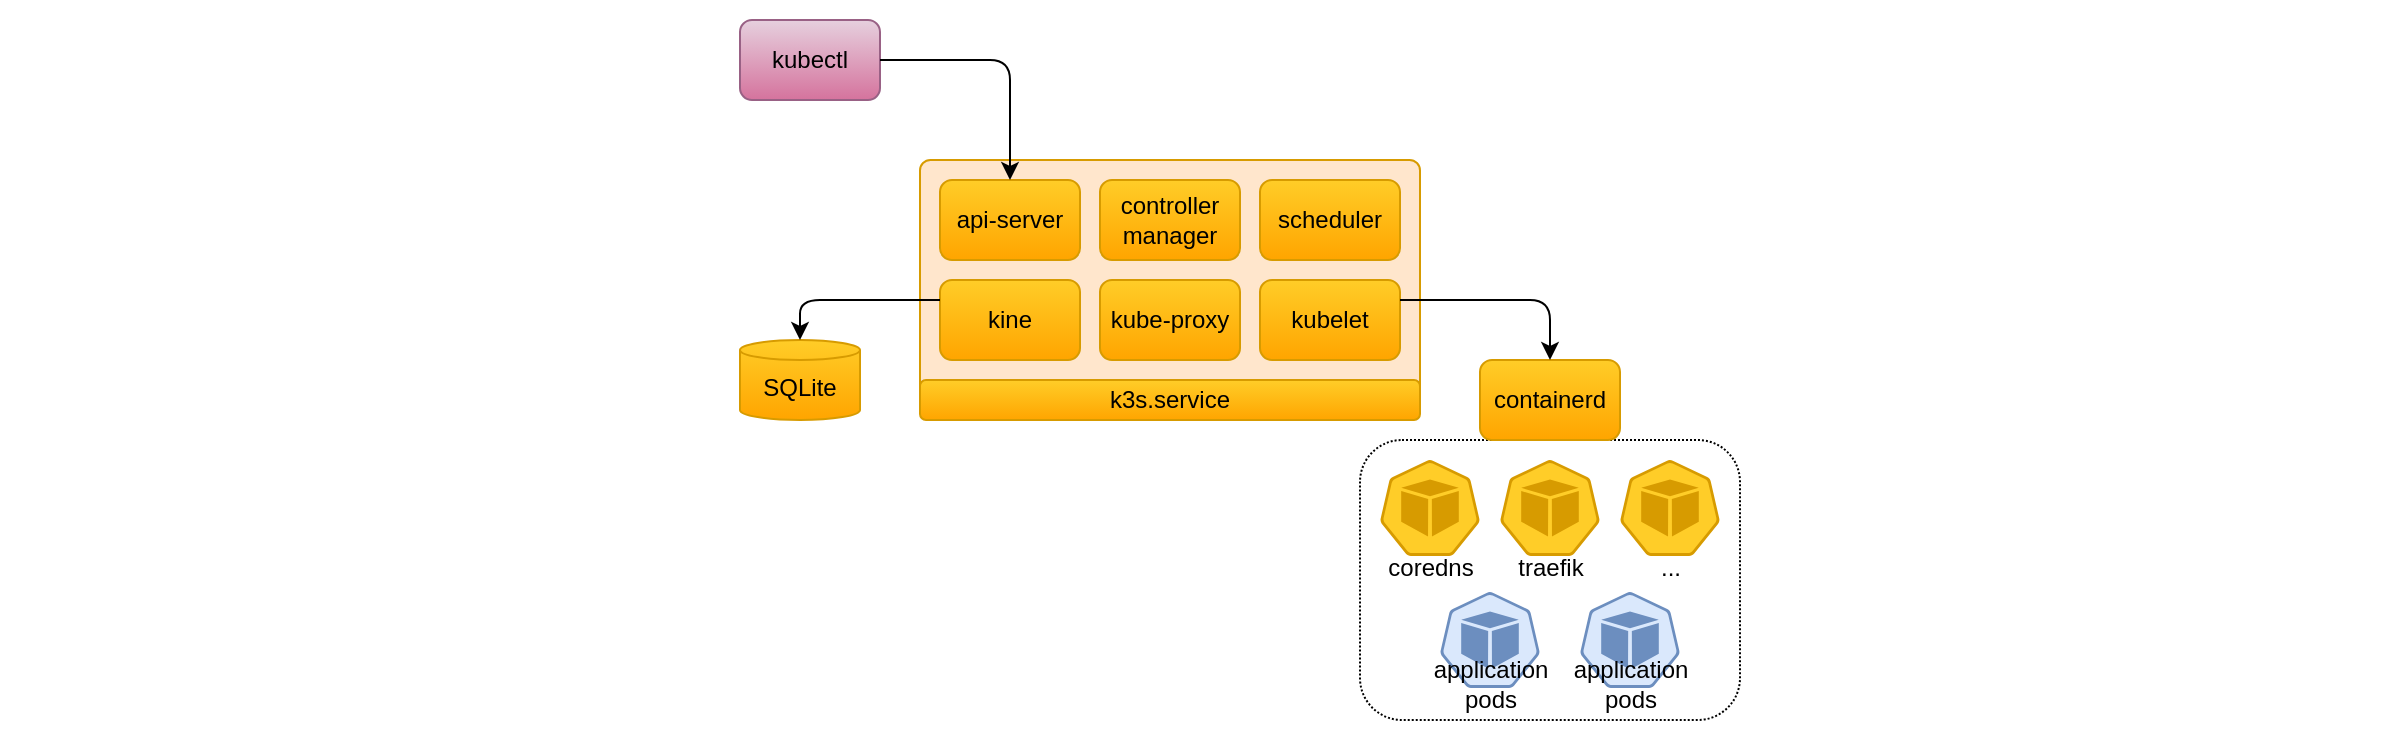 <mxfile version="22.1.16" type="device" pages="2">
  <diagram name="architecture" id="upyRnPl23nfjg_SKPdZG">
    <mxGraphModel dx="1731" dy="855" grid="1" gridSize="10" guides="1" tooltips="1" connect="1" arrows="1" fold="1" page="1" pageScale="1" pageWidth="850" pageHeight="1100" math="0" shadow="0">
      <root>
        <mxCell id="0" />
        <mxCell id="1" parent="0" />
        <mxCell id="Me1QmHW3ms1EWJTxFv0M-1" value="" style="rounded=0;whiteSpace=wrap;html=1;fillColor=none;strokeColor=none;" parent="1" vertex="1">
          <mxGeometry x="-740" y="290" width="1200" height="370" as="geometry" />
        </mxCell>
        <mxCell id="thMBOXiw5p33X376lAu9-25" value="" style="rounded=1;whiteSpace=wrap;html=1;dashed=1;dashPattern=1 1;" parent="1" vertex="1">
          <mxGeometry x="-60" y="510" width="190" height="140" as="geometry" />
        </mxCell>
        <mxCell id="thMBOXiw5p33X376lAu9-1" value="" style="rounded=1;whiteSpace=wrap;html=1;fillColor=#ffe6cc;strokeColor=#d79b00;arcSize=4;" parent="1" vertex="1">
          <mxGeometry x="-280" y="370" width="250" height="130" as="geometry" />
        </mxCell>
        <mxCell id="thMBOXiw5p33X376lAu9-2" value="api-server" style="rounded=1;whiteSpace=wrap;html=1;fillColor=#ffcd28;gradientColor=#ffa500;strokeColor=#d79b00;" parent="1" vertex="1">
          <mxGeometry x="-270" y="380" width="70" height="40" as="geometry" />
        </mxCell>
        <mxCell id="thMBOXiw5p33X376lAu9-3" value="k3s.service" style="rounded=1;whiteSpace=wrap;html=1;fillColor=#ffcd28;gradientColor=#ffa500;strokeColor=#d79b00;" parent="1" vertex="1">
          <mxGeometry x="-280" y="480" width="250" height="20" as="geometry" />
        </mxCell>
        <mxCell id="thMBOXiw5p33X376lAu9-4" value="kine" style="rounded=1;whiteSpace=wrap;html=1;fillColor=#ffcd28;gradientColor=#ffa500;strokeColor=#d79b00;" parent="1" vertex="1">
          <mxGeometry x="-270" y="430" width="70" height="40" as="geometry" />
        </mxCell>
        <mxCell id="thMBOXiw5p33X376lAu9-5" value="SQLite" style="shape=cylinder3;whiteSpace=wrap;html=1;boundedLbl=1;backgroundOutline=1;size=5;fillColor=#ffcd28;gradientColor=#ffa500;strokeColor=#d79b00;" parent="1" vertex="1">
          <mxGeometry x="-370" y="460" width="60" height="40" as="geometry" />
        </mxCell>
        <mxCell id="thMBOXiw5p33X376lAu9-9" value="kube-proxy" style="rounded=1;whiteSpace=wrap;html=1;fillColor=#ffcd28;gradientColor=#ffa500;strokeColor=#d79b00;" parent="1" vertex="1">
          <mxGeometry x="-190" y="430" width="70" height="40" as="geometry" />
        </mxCell>
        <mxCell id="thMBOXiw5p33X376lAu9-10" value="kubelet" style="rounded=1;whiteSpace=wrap;html=1;fillColor=#ffcd28;gradientColor=#ffa500;strokeColor=#d79b00;" parent="1" vertex="1">
          <mxGeometry x="-110" y="430" width="70" height="40" as="geometry" />
        </mxCell>
        <mxCell id="thMBOXiw5p33X376lAu9-11" value="controller manager" style="rounded=1;whiteSpace=wrap;html=1;fillColor=#ffcd28;gradientColor=#ffa500;strokeColor=#d79b00;" parent="1" vertex="1">
          <mxGeometry x="-190" y="380" width="70" height="40" as="geometry" />
        </mxCell>
        <mxCell id="thMBOXiw5p33X376lAu9-12" value="scheduler" style="rounded=1;whiteSpace=wrap;html=1;fillColor=#ffcd28;gradientColor=#ffa500;strokeColor=#d79b00;" parent="1" vertex="1">
          <mxGeometry x="-110" y="380" width="70" height="40" as="geometry" />
        </mxCell>
        <mxCell id="thMBOXiw5p33X376lAu9-13" value="" style="endArrow=classic;html=1;rounded=1;entryX=0.5;entryY=0;entryDx=0;entryDy=0;entryPerimeter=0;exitX=0;exitY=0.25;exitDx=0;exitDy=0;edgeStyle=orthogonalEdgeStyle;curved=0;" parent="1" source="thMBOXiw5p33X376lAu9-4" target="thMBOXiw5p33X376lAu9-5" edge="1">
          <mxGeometry width="50" height="50" relative="1" as="geometry">
            <mxPoint x="-250" y="520" as="sourcePoint" />
            <mxPoint x="-200" y="470" as="targetPoint" />
          </mxGeometry>
        </mxCell>
        <mxCell id="thMBOXiw5p33X376lAu9-15" value="containerd" style="rounded=1;whiteSpace=wrap;html=1;fillColor=#ffcd28;gradientColor=#ffa500;strokeColor=#d79b00;" parent="1" vertex="1">
          <mxGeometry y="470" width="70" height="40" as="geometry" />
        </mxCell>
        <mxCell id="thMBOXiw5p33X376lAu9-16" value="" style="endArrow=classic;html=1;rounded=1;entryX=0.5;entryY=0;entryDx=0;entryDy=0;exitX=1;exitY=0.25;exitDx=0;exitDy=0;edgeStyle=orthogonalEdgeStyle;curved=0;" parent="1" source="thMBOXiw5p33X376lAu9-10" target="thMBOXiw5p33X376lAu9-15" edge="1">
          <mxGeometry width="50" height="50" relative="1" as="geometry">
            <mxPoint x="-160" y="540" as="sourcePoint" />
            <mxPoint x="-110" y="490" as="targetPoint" />
          </mxGeometry>
        </mxCell>
        <mxCell id="thMBOXiw5p33X376lAu9-19" value="coredns" style="aspect=fixed;sketch=0;html=1;dashed=0;whitespace=wrap;fillColor=#ffcd28;strokeColor=#d79b00;points=[[0.005,0.63,0],[0.1,0.2,0],[0.9,0.2,0],[0.5,0,0],[0.995,0.63,0],[0.72,0.99,0],[0.5,1,0],[0.28,0.99,0]];shape=mxgraph.kubernetes.icon2;prIcon=pod;gradientColor=#ffa500;verticalAlign=bottom;spacingBottom=-15;" parent="1" vertex="1">
          <mxGeometry x="-50" y="520" width="50" height="48" as="geometry" />
        </mxCell>
        <mxCell id="thMBOXiw5p33X376lAu9-21" value="kubectl" style="rounded=1;whiteSpace=wrap;html=1;fillColor=#e6d0de;gradientColor=#d5739d;strokeColor=#996185;" parent="1" vertex="1">
          <mxGeometry x="-370" y="300" width="70" height="40" as="geometry" />
        </mxCell>
        <mxCell id="thMBOXiw5p33X376lAu9-22" value="" style="endArrow=classic;html=1;rounded=1;exitX=1;exitY=0.5;exitDx=0;exitDy=0;entryX=0.5;entryY=0;entryDx=0;entryDy=0;edgeStyle=orthogonalEdgeStyle;curved=0;" parent="1" source="thMBOXiw5p33X376lAu9-21" target="thMBOXiw5p33X376lAu9-2" edge="1">
          <mxGeometry width="50" height="50" relative="1" as="geometry">
            <mxPoint x="-160" y="540" as="sourcePoint" />
            <mxPoint x="-110" y="490" as="targetPoint" />
          </mxGeometry>
        </mxCell>
        <mxCell id="thMBOXiw5p33X376lAu9-23" value="traefik" style="aspect=fixed;sketch=0;html=1;dashed=0;whitespace=wrap;fillColor=#ffcd28;strokeColor=#d79b00;points=[[0.005,0.63,0],[0.1,0.2,0],[0.9,0.2,0],[0.5,0,0],[0.995,0.63,0],[0.72,0.99,0],[0.5,1,0],[0.28,0.99,0]];shape=mxgraph.kubernetes.icon2;prIcon=pod;gradientColor=#ffa500;verticalAlign=bottom;spacingBottom=-15;" parent="1" vertex="1">
          <mxGeometry x="10" y="520" width="50" height="48" as="geometry" />
        </mxCell>
        <mxCell id="thMBOXiw5p33X376lAu9-24" value="..." style="aspect=fixed;sketch=0;html=1;dashed=0;whitespace=wrap;fillColor=#ffcd28;strokeColor=#d79b00;points=[[0.005,0.63,0],[0.1,0.2,0],[0.9,0.2,0],[0.5,0,0],[0.995,0.63,0],[0.72,0.99,0],[0.5,1,0],[0.28,0.99,0]];shape=mxgraph.kubernetes.icon2;prIcon=pod;gradientColor=#ffa500;verticalAlign=bottom;spacingBottom=-15;" parent="1" vertex="1">
          <mxGeometry x="70" y="520" width="50" height="48" as="geometry" />
        </mxCell>
        <mxCell id="thMBOXiw5p33X376lAu9-26" value="application&lt;br&gt;pods" style="aspect=fixed;sketch=0;html=1;dashed=0;whitespace=wrap;fillColor=#dae8fc;strokeColor=#6c8ebf;points=[[0.005,0.63,0],[0.1,0.2,0],[0.9,0.2,0],[0.5,0,0],[0.995,0.63,0],[0.72,0.99,0],[0.5,1,0],[0.28,0.99,0]];shape=mxgraph.kubernetes.icon2;prIcon=pod;gradientColor=#7ea6e0;verticalAlign=bottom;spacingBottom=-15;" parent="1" vertex="1">
          <mxGeometry x="-20" y="586" width="50" height="48" as="geometry" />
        </mxCell>
        <mxCell id="thMBOXiw5p33X376lAu9-27" value="application&lt;br&gt;pods" style="aspect=fixed;sketch=0;html=1;dashed=0;whitespace=wrap;fillColor=#dae8fc;strokeColor=#6c8ebf;points=[[0.005,0.63,0],[0.1,0.2,0],[0.9,0.2,0],[0.5,0,0],[0.995,0.63,0],[0.72,0.99,0],[0.5,1,0],[0.28,0.99,0]];shape=mxgraph.kubernetes.icon2;prIcon=pod;gradientColor=#7ea6e0;verticalAlign=bottom;spacingBottom=-15;" parent="1" vertex="1">
          <mxGeometry x="50" y="586" width="50" height="48" as="geometry" />
        </mxCell>
      </root>
    </mxGraphModel>
  </diagram>
  <diagram name="deployment" id="Wcx_Jt47neeLJl25s65Z">
    <mxGraphModel dx="2205" dy="1315" grid="1" gridSize="10" guides="1" tooltips="1" connect="1" arrows="1" fold="1" page="1" pageScale="1" pageWidth="850" pageHeight="1100" math="0" shadow="0">
      <root>
        <mxCell id="2navwvvYYQ7ze0ql8eKU-0" />
        <mxCell id="2navwvvYYQ7ze0ql8eKU-1" parent="2navwvvYYQ7ze0ql8eKU-0" />
        <mxCell id="2navwvvYYQ7ze0ql8eKU-2" value="" style="rounded=0;whiteSpace=wrap;html=1;fillColor=none;strokeColor=none;" vertex="1" parent="2navwvvYYQ7ze0ql8eKU-1">
          <mxGeometry x="-740" y="290" width="1200" height="370" as="geometry" />
        </mxCell>
        <mxCell id="msDzwNZ7KiYmuQG1wMnc-13" value="&lt;b&gt;K3s Server node&lt;/b&gt;" style="rounded=1;whiteSpace=wrap;html=1;verticalAlign=top;align=left;arcSize=8;spacingLeft=7;" vertex="1" parent="2navwvvYYQ7ze0ql8eKU-1">
          <mxGeometry x="-390" y="350" width="360" height="270" as="geometry" />
        </mxCell>
        <mxCell id="2navwvvYYQ7ze0ql8eKU-3" value="" style="rounded=1;whiteSpace=wrap;html=1;dashed=1;dashPattern=1 1;" vertex="1" parent="2navwvvYYQ7ze0ql8eKU-1">
          <mxGeometry x="60" y="391" width="180" height="160" as="geometry" />
        </mxCell>
        <mxCell id="2navwvvYYQ7ze0ql8eKU-4" value="" style="rounded=1;whiteSpace=wrap;html=1;fillColor=#ffe6cc;strokeColor=#d79b00;arcSize=4;" vertex="1" parent="2navwvvYYQ7ze0ql8eKU-1">
          <mxGeometry x="-260" y="391" width="220" height="160" as="geometry" />
        </mxCell>
        <mxCell id="2navwvvYYQ7ze0ql8eKU-6" value="K3s control plane" style="rounded=1;whiteSpace=wrap;html=1;fillColor=#ffcd28;gradientColor=#ffa500;strokeColor=#d79b00;" vertex="1" parent="2navwvvYYQ7ze0ql8eKU-1">
          <mxGeometry x="-260" y="391" width="220" height="20" as="geometry" />
        </mxCell>
        <mxCell id="2navwvvYYQ7ze0ql8eKU-16" value="registry" style="aspect=fixed;sketch=0;html=1;dashed=0;whitespace=wrap;fillColor=#e6d0de;strokeColor=#996185;points=[[0.005,0.63,0],[0.1,0.2,0],[0.9,0.2,0],[0.5,0,0],[0.995,0.63,0],[0.72,0.99,0],[0.5,1,0],[0.28,0.99,0]];shape=mxgraph.kubernetes.icon2;prIcon=pod;verticalAlign=bottom;spacingBottom=-15;gradientColor=#d5739d;" vertex="1" parent="2navwvvYYQ7ze0ql8eKU-1">
          <mxGeometry x="90" y="411" width="50" height="48" as="geometry" />
        </mxCell>
        <mxCell id="2navwvvYYQ7ze0ql8eKU-17" value="kubectl" style="rounded=1;whiteSpace=wrap;html=1;fillColor=#e6d0de;gradientColor=#d5739d;strokeColor=#996185;" vertex="1" parent="2navwvvYYQ7ze0ql8eKU-1">
          <mxGeometry x="-520" y="420" width="70" height="40" as="geometry" />
        </mxCell>
        <mxCell id="2navwvvYYQ7ze0ql8eKU-18" value="" style="endArrow=classic;html=1;rounded=1;exitX=1;exitY=0.5;exitDx=0;exitDy=0;entryX=0;entryY=0.5;entryDx=0;entryDy=0;edgeStyle=orthogonalEdgeStyle;curved=0;" edge="1" parent="2navwvvYYQ7ze0ql8eKU-1" source="2navwvvYYQ7ze0ql8eKU-17" target="msDzwNZ7KiYmuQG1wMnc-1">
          <mxGeometry width="50" height="50" relative="1" as="geometry">
            <mxPoint x="30" y="1051" as="sourcePoint" />
            <mxPoint x="80" y="1001" as="targetPoint" />
          </mxGeometry>
        </mxCell>
        <mxCell id="2navwvvYYQ7ze0ql8eKU-19" value="traefik&lt;br&gt;ingress controller" style="aspect=fixed;sketch=0;html=1;dashed=0;whitespace=wrap;fillColor=#ffcd28;strokeColor=#d79b00;points=[[0.005,0.63,0],[0.1,0.2,0],[0.9,0.2,0],[0.5,0,0],[0.995,0.63,0],[0.72,0.99,0],[0.5,1,0],[0.28,0.99,0]];shape=mxgraph.kubernetes.icon2;prIcon=pod;gradientColor=#ffa500;verticalAlign=bottom;spacingBottom=-15;" vertex="1" parent="2navwvvYYQ7ze0ql8eKU-1">
          <mxGeometry x="-230" y="481" width="50" height="48" as="geometry" />
        </mxCell>
        <mxCell id="2navwvvYYQ7ze0ql8eKU-21" value="application&lt;br&gt;pods" style="aspect=fixed;sketch=0;html=1;dashed=0;whitespace=wrap;fillColor=#dae8fc;strokeColor=#6c8ebf;points=[[0.005,0.63,0],[0.1,0.2,0],[0.9,0.2,0],[0.5,0,0],[0.995,0.63,0],[0.72,0.99,0],[0.5,1,0],[0.28,0.99,0]];shape=mxgraph.kubernetes.icon2;prIcon=pod;gradientColor=#7ea6e0;verticalAlign=bottom;spacingBottom=-15;" vertex="1" parent="2navwvvYYQ7ze0ql8eKU-1">
          <mxGeometry x="90" y="487" width="50" height="48" as="geometry" />
        </mxCell>
        <mxCell id="2navwvvYYQ7ze0ql8eKU-22" value="application&lt;br&gt;pods" style="aspect=fixed;sketch=0;html=1;dashed=0;whitespace=wrap;fillColor=#dae8fc;strokeColor=#6c8ebf;points=[[0.005,0.63,0],[0.1,0.2,0],[0.9,0.2,0],[0.5,0,0],[0.995,0.63,0],[0.72,0.99,0],[0.5,1,0],[0.28,0.99,0]];shape=mxgraph.kubernetes.icon2;prIcon=pod;gradientColor=#7ea6e0;verticalAlign=bottom;spacingBottom=-15;" vertex="1" parent="2navwvvYYQ7ze0ql8eKU-1">
          <mxGeometry x="160" y="487" width="50" height="48" as="geometry" />
        </mxCell>
        <mxCell id="msDzwNZ7KiYmuQG1wMnc-1" value="api-server" style="rounded=1;whiteSpace=wrap;html=1;fillColor=#ffcd28;gradientColor=#ffa500;strokeColor=#d79b00;" vertex="1" parent="2navwvvYYQ7ze0ql8eKU-1">
          <mxGeometry x="-240" y="421" width="70" height="40" as="geometry" />
        </mxCell>
        <mxCell id="msDzwNZ7KiYmuQG1wMnc-4" style="edgeStyle=orthogonalEdgeStyle;rounded=0;orthogonalLoop=1;jettySize=auto;html=1;exitX=1;exitY=0.5;exitDx=0;exitDy=0;entryX=0;entryY=0.5;entryDx=0;entryDy=0;dashed=1;" edge="1" parent="2navwvvYYQ7ze0ql8eKU-1" source="msDzwNZ7KiYmuQG1wMnc-2" target="2navwvvYYQ7ze0ql8eKU-3">
          <mxGeometry relative="1" as="geometry">
            <Array as="points" />
          </mxGeometry>
        </mxCell>
        <mxCell id="msDzwNZ7KiYmuQG1wMnc-2" value="containerd" style="rounded=1;whiteSpace=wrap;html=1;fillColor=#ffcd28;gradientColor=#ffa500;strokeColor=#d79b00;" vertex="1" parent="2navwvvYYQ7ze0ql8eKU-1">
          <mxGeometry x="-120" y="489" width="70" height="40" as="geometry" />
        </mxCell>
        <mxCell id="msDzwNZ7KiYmuQG1wMnc-5" value="web&lt;br&gt;client" style="rounded=1;whiteSpace=wrap;html=1;fillColor=#dae8fc;gradientColor=#7ea6e0;strokeColor=#6c8ebf;" vertex="1" parent="2navwvvYYQ7ze0ql8eKU-1">
          <mxGeometry x="-530" y="480" width="70" height="38" as="geometry" />
        </mxCell>
        <mxCell id="msDzwNZ7KiYmuQG1wMnc-6" value="web&lt;br&gt;client" style="rounded=1;whiteSpace=wrap;html=1;fillColor=#dae8fc;gradientColor=#7ea6e0;strokeColor=#6c8ebf;" vertex="1" parent="2navwvvYYQ7ze0ql8eKU-1">
          <mxGeometry x="-520" y="491" width="70" height="38" as="geometry" />
        </mxCell>
        <mxCell id="msDzwNZ7KiYmuQG1wMnc-7" value="" style="endArrow=classic;html=1;rounded=1;exitX=1;exitY=0.5;exitDx=0;exitDy=0;entryX=0.005;entryY=0.63;entryDx=0;entryDy=0;edgeStyle=orthogonalEdgeStyle;curved=0;entryPerimeter=0;" edge="1" parent="2navwvvYYQ7ze0ql8eKU-1" source="msDzwNZ7KiYmuQG1wMnc-6" target="2navwvvYYQ7ze0ql8eKU-19">
          <mxGeometry width="50" height="50" relative="1" as="geometry">
            <mxPoint x="-320" y="451" as="sourcePoint" />
            <mxPoint x="-230" y="451" as="targetPoint" />
          </mxGeometry>
        </mxCell>
        <mxCell id="msDzwNZ7KiYmuQG1wMnc-9" value="" style="endArrow=classic;html=1;rounded=1;entryX=0.473;entryY=1.017;entryDx=0;entryDy=0;edgeStyle=orthogonalEdgeStyle;curved=0;entryPerimeter=0;exitX=1;exitY=0.5;exitDx=0;exitDy=0;" edge="1" parent="2navwvvYYQ7ze0ql8eKU-1" source="msDzwNZ7KiYmuQG1wMnc-10" target="2navwvvYYQ7ze0ql8eKU-4">
          <mxGeometry width="50" height="50" relative="1" as="geometry">
            <mxPoint x="-320" y="421" as="sourcePoint" />
            <mxPoint x="-230" y="451" as="targetPoint" />
          </mxGeometry>
        </mxCell>
        <mxCell id="msDzwNZ7KiYmuQG1wMnc-10" value="buildkit" style="rounded=1;whiteSpace=wrap;html=1;fillColor=#e6d0de;gradientColor=#d5739d;strokeColor=#996185;" vertex="1" parent="2navwvvYYQ7ze0ql8eKU-1">
          <mxGeometry x="-310" y="561" width="70" height="40" as="geometry" />
        </mxCell>
        <mxCell id="msDzwNZ7KiYmuQG1wMnc-8" value="nerdctl" style="rounded=1;whiteSpace=wrap;html=1;fillColor=#e6d0de;gradientColor=#d5739d;strokeColor=#996185;" vertex="1" parent="2navwvvYYQ7ze0ql8eKU-1">
          <mxGeometry x="-370" y="549" width="70" height="40" as="geometry" />
        </mxCell>
      </root>
    </mxGraphModel>
  </diagram>
</mxfile>
